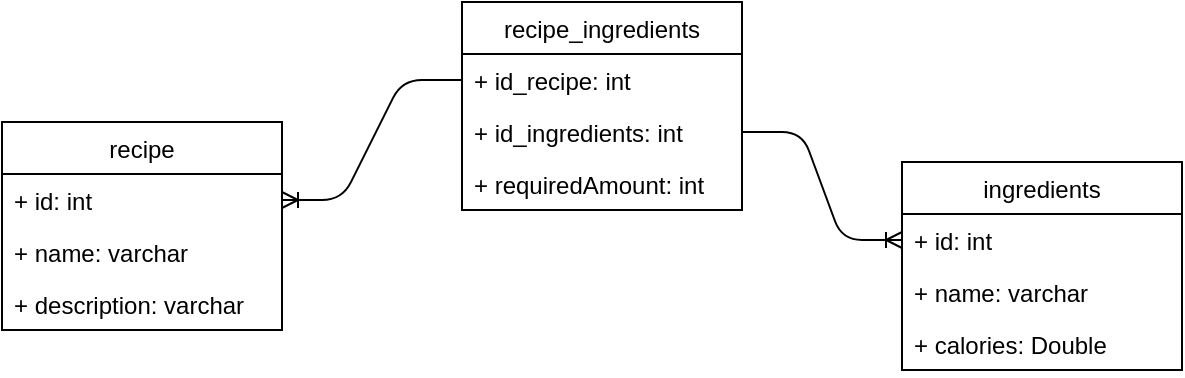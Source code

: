 <mxfile version="14.8.3" type="github">
  <diagram id="3Id29FnmtK9yHKQGpf35" name="Page-1">
    <mxGraphModel dx="931" dy="547" grid="1" gridSize="10" guides="1" tooltips="1" connect="1" arrows="1" fold="1" page="1" pageScale="1" pageWidth="827" pageHeight="1169" math="0" shadow="0">
      <root>
        <mxCell id="0" />
        <mxCell id="1" parent="0" />
        <mxCell id="1V_xxpfhJ0ZoRhkQnonP-43" value="recipe" style="swimlane;fontStyle=0;childLayout=stackLayout;horizontal=1;startSize=26;fillColor=none;horizontalStack=0;resizeParent=1;resizeParentMax=0;resizeLast=0;collapsible=1;marginBottom=0;" parent="1" vertex="1">
          <mxGeometry x="120" y="190" width="140" height="104" as="geometry" />
        </mxCell>
        <mxCell id="1V_xxpfhJ0ZoRhkQnonP-44" value="+ id: int" style="text;strokeColor=none;fillColor=none;align=left;verticalAlign=top;spacingLeft=4;spacingRight=4;overflow=hidden;rotatable=0;points=[[0,0.5],[1,0.5]];portConstraint=eastwest;" parent="1V_xxpfhJ0ZoRhkQnonP-43" vertex="1">
          <mxGeometry y="26" width="140" height="26" as="geometry" />
        </mxCell>
        <mxCell id="bCeWU-i-zlRj8WvyiCGV-1" value="+ name: varchar" style="text;strokeColor=none;fillColor=none;align=left;verticalAlign=top;spacingLeft=4;spacingRight=4;overflow=hidden;rotatable=0;points=[[0,0.5],[1,0.5]];portConstraint=eastwest;" vertex="1" parent="1V_xxpfhJ0ZoRhkQnonP-43">
          <mxGeometry y="52" width="140" height="26" as="geometry" />
        </mxCell>
        <mxCell id="bCeWU-i-zlRj8WvyiCGV-2" value="+ description: varchar" style="text;strokeColor=none;fillColor=none;align=left;verticalAlign=top;spacingLeft=4;spacingRight=4;overflow=hidden;rotatable=0;points=[[0,0.5],[1,0.5]];portConstraint=eastwest;" vertex="1" parent="1V_xxpfhJ0ZoRhkQnonP-43">
          <mxGeometry y="78" width="140" height="26" as="geometry" />
        </mxCell>
        <mxCell id="1V_xxpfhJ0ZoRhkQnonP-47" value="ingredients" style="swimlane;fontStyle=0;childLayout=stackLayout;horizontal=1;startSize=26;fillColor=none;horizontalStack=0;resizeParent=1;resizeParentMax=0;resizeLast=0;collapsible=1;marginBottom=0;" parent="1" vertex="1">
          <mxGeometry x="570" y="210" width="140" height="104" as="geometry" />
        </mxCell>
        <mxCell id="1V_xxpfhJ0ZoRhkQnonP-48" value="+ id: int" style="text;strokeColor=none;fillColor=none;align=left;verticalAlign=top;spacingLeft=4;spacingRight=4;overflow=hidden;rotatable=0;points=[[0,0.5],[1,0.5]];portConstraint=eastwest;" parent="1V_xxpfhJ0ZoRhkQnonP-47" vertex="1">
          <mxGeometry y="26" width="140" height="26" as="geometry" />
        </mxCell>
        <mxCell id="1V_xxpfhJ0ZoRhkQnonP-60" value="+ name: varchar" style="text;strokeColor=none;fillColor=none;align=left;verticalAlign=top;spacingLeft=4;spacingRight=4;overflow=hidden;rotatable=0;points=[[0,0.5],[1,0.5]];portConstraint=eastwest;" parent="1V_xxpfhJ0ZoRhkQnonP-47" vertex="1">
          <mxGeometry y="52" width="140" height="26" as="geometry" />
        </mxCell>
        <mxCell id="1V_xxpfhJ0ZoRhkQnonP-59" value="+ calories: Double" style="text;strokeColor=none;fillColor=none;align=left;verticalAlign=top;spacingLeft=4;spacingRight=4;overflow=hidden;rotatable=0;points=[[0,0.5],[1,0.5]];portConstraint=eastwest;" parent="1V_xxpfhJ0ZoRhkQnonP-47" vertex="1">
          <mxGeometry y="78" width="140" height="26" as="geometry" />
        </mxCell>
        <mxCell id="1V_xxpfhJ0ZoRhkQnonP-50" value="recipe_ingredients" style="swimlane;fontStyle=0;childLayout=stackLayout;horizontal=1;startSize=26;fillColor=none;horizontalStack=0;resizeParent=1;resizeParentMax=0;resizeLast=0;collapsible=1;marginBottom=0;" parent="1" vertex="1">
          <mxGeometry x="350" y="130" width="140" height="104" as="geometry" />
        </mxCell>
        <mxCell id="1V_xxpfhJ0ZoRhkQnonP-51" value="+ id_recipe: int" style="text;strokeColor=none;fillColor=none;align=left;verticalAlign=top;spacingLeft=4;spacingRight=4;overflow=hidden;rotatable=0;points=[[0,0.5],[1,0.5]];portConstraint=eastwest;" parent="1V_xxpfhJ0ZoRhkQnonP-50" vertex="1">
          <mxGeometry y="26" width="140" height="26" as="geometry" />
        </mxCell>
        <mxCell id="1V_xxpfhJ0ZoRhkQnonP-52" value="+ id_ingredients: int" style="text;strokeColor=none;fillColor=none;align=left;verticalAlign=top;spacingLeft=4;spacingRight=4;overflow=hidden;rotatable=0;points=[[0,0.5],[1,0.5]];portConstraint=eastwest;" parent="1V_xxpfhJ0ZoRhkQnonP-50" vertex="1">
          <mxGeometry y="52" width="140" height="26" as="geometry" />
        </mxCell>
        <mxCell id="1V_xxpfhJ0ZoRhkQnonP-61" value="+ requiredAmount: int" style="text;strokeColor=none;fillColor=none;align=left;verticalAlign=top;spacingLeft=4;spacingRight=4;overflow=hidden;rotatable=0;points=[[0,0.5],[1,0.5]];portConstraint=eastwest;" parent="1V_xxpfhJ0ZoRhkQnonP-50" vertex="1">
          <mxGeometry y="78" width="140" height="26" as="geometry" />
        </mxCell>
        <mxCell id="1V_xxpfhJ0ZoRhkQnonP-54" value="" style="edgeStyle=entityRelationEdgeStyle;fontSize=12;html=1;endArrow=ERoneToMany;" parent="1" source="1V_xxpfhJ0ZoRhkQnonP-52" target="1V_xxpfhJ0ZoRhkQnonP-48" edge="1">
          <mxGeometry width="100" height="100" relative="1" as="geometry">
            <mxPoint x="450" y="467" as="sourcePoint" />
            <mxPoint x="540" y="431" as="targetPoint" />
          </mxGeometry>
        </mxCell>
        <mxCell id="1V_xxpfhJ0ZoRhkQnonP-55" value="" style="edgeStyle=entityRelationEdgeStyle;fontSize=12;html=1;endArrow=ERoneToMany;" parent="1" source="1V_xxpfhJ0ZoRhkQnonP-51" target="1V_xxpfhJ0ZoRhkQnonP-44" edge="1">
          <mxGeometry width="100" height="100" relative="1" as="geometry">
            <mxPoint x="310" y="290" as="sourcePoint" />
            <mxPoint x="230" y="270" as="targetPoint" />
          </mxGeometry>
        </mxCell>
      </root>
    </mxGraphModel>
  </diagram>
</mxfile>

